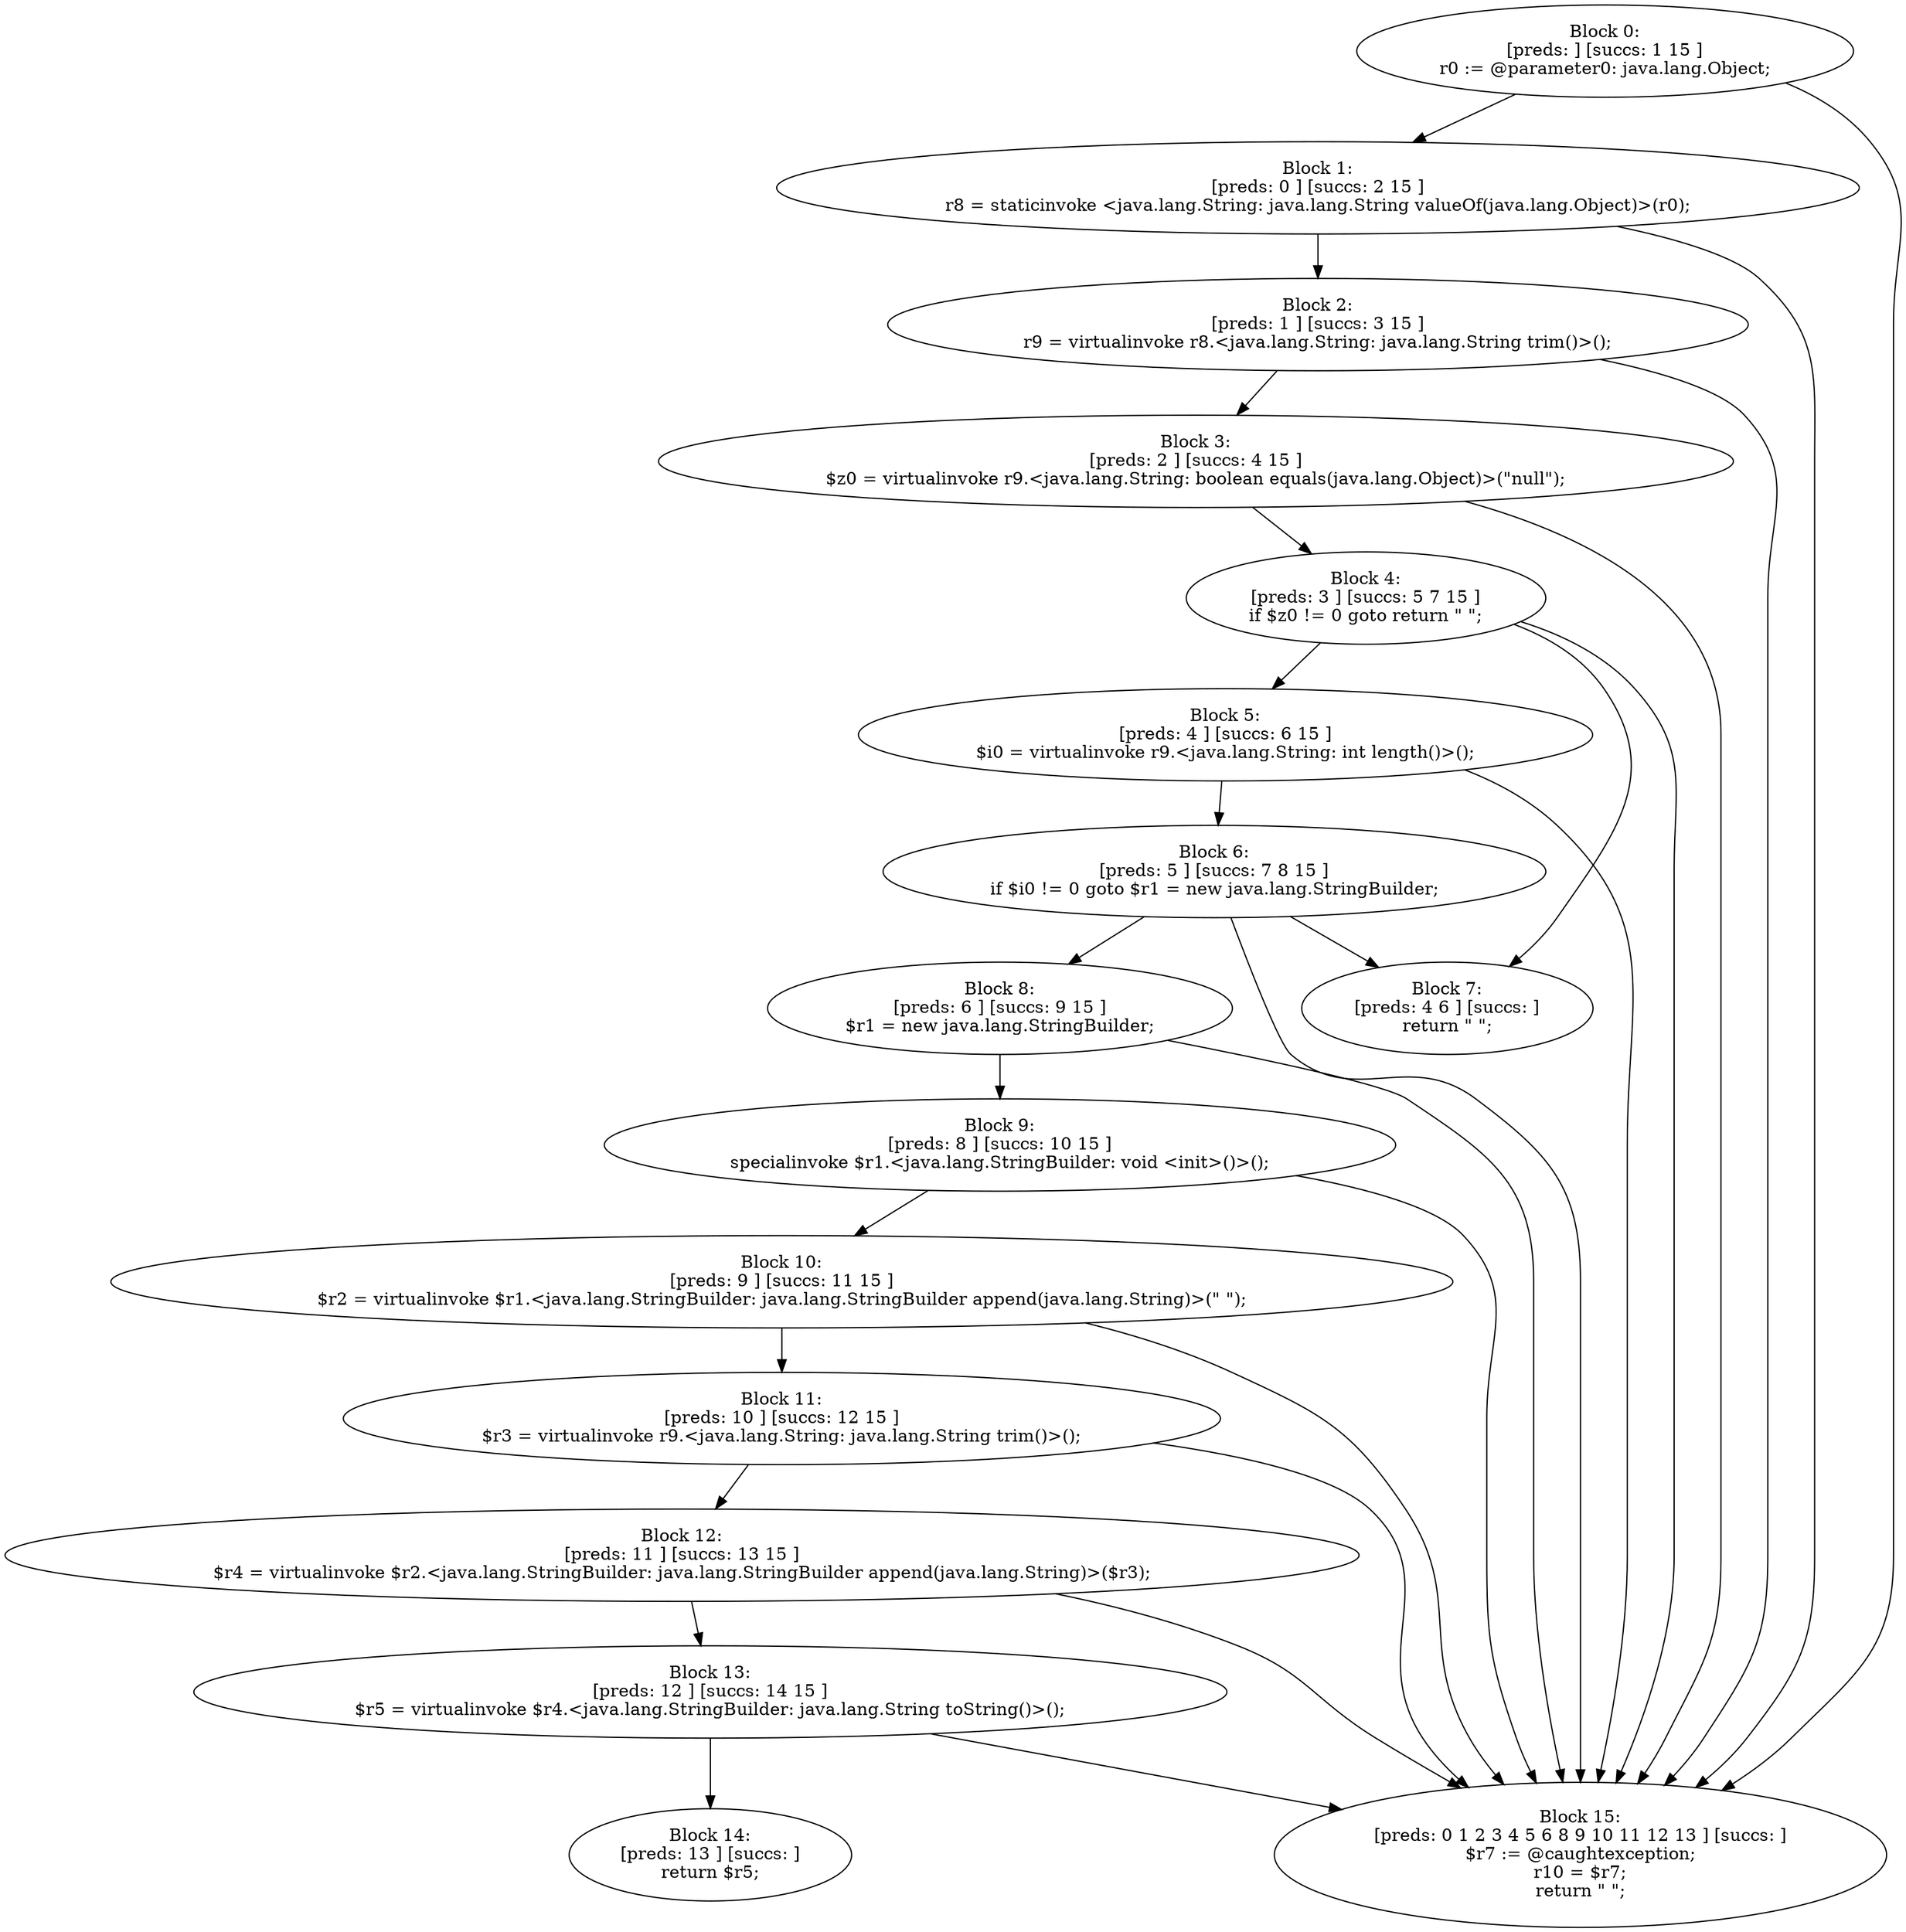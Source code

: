 digraph "unitGraph" {
    "Block 0:
[preds: ] [succs: 1 15 ]
r0 := @parameter0: java.lang.Object;
"
    "Block 1:
[preds: 0 ] [succs: 2 15 ]
r8 = staticinvoke <java.lang.String: java.lang.String valueOf(java.lang.Object)>(r0);
"
    "Block 2:
[preds: 1 ] [succs: 3 15 ]
r9 = virtualinvoke r8.<java.lang.String: java.lang.String trim()>();
"
    "Block 3:
[preds: 2 ] [succs: 4 15 ]
$z0 = virtualinvoke r9.<java.lang.String: boolean equals(java.lang.Object)>(\"null\");
"
    "Block 4:
[preds: 3 ] [succs: 5 7 15 ]
if $z0 != 0 goto return \"&nbsp;\";
"
    "Block 5:
[preds: 4 ] [succs: 6 15 ]
$i0 = virtualinvoke r9.<java.lang.String: int length()>();
"
    "Block 6:
[preds: 5 ] [succs: 7 8 15 ]
if $i0 != 0 goto $r1 = new java.lang.StringBuilder;
"
    "Block 7:
[preds: 4 6 ] [succs: ]
return \"&nbsp;\";
"
    "Block 8:
[preds: 6 ] [succs: 9 15 ]
$r1 = new java.lang.StringBuilder;
"
    "Block 9:
[preds: 8 ] [succs: 10 15 ]
specialinvoke $r1.<java.lang.StringBuilder: void <init>()>();
"
    "Block 10:
[preds: 9 ] [succs: 11 15 ]
$r2 = virtualinvoke $r1.<java.lang.StringBuilder: java.lang.StringBuilder append(java.lang.String)>(\" \");
"
    "Block 11:
[preds: 10 ] [succs: 12 15 ]
$r3 = virtualinvoke r9.<java.lang.String: java.lang.String trim()>();
"
    "Block 12:
[preds: 11 ] [succs: 13 15 ]
$r4 = virtualinvoke $r2.<java.lang.StringBuilder: java.lang.StringBuilder append(java.lang.String)>($r3);
"
    "Block 13:
[preds: 12 ] [succs: 14 15 ]
$r5 = virtualinvoke $r4.<java.lang.StringBuilder: java.lang.String toString()>();
"
    "Block 14:
[preds: 13 ] [succs: ]
return $r5;
"
    "Block 15:
[preds: 0 1 2 3 4 5 6 8 9 10 11 12 13 ] [succs: ]
$r7 := @caughtexception;
r10 = $r7;
return \"&nbsp;\";
"
    "Block 0:
[preds: ] [succs: 1 15 ]
r0 := @parameter0: java.lang.Object;
"->"Block 1:
[preds: 0 ] [succs: 2 15 ]
r8 = staticinvoke <java.lang.String: java.lang.String valueOf(java.lang.Object)>(r0);
";
    "Block 0:
[preds: ] [succs: 1 15 ]
r0 := @parameter0: java.lang.Object;
"->"Block 15:
[preds: 0 1 2 3 4 5 6 8 9 10 11 12 13 ] [succs: ]
$r7 := @caughtexception;
r10 = $r7;
return \"&nbsp;\";
";
    "Block 1:
[preds: 0 ] [succs: 2 15 ]
r8 = staticinvoke <java.lang.String: java.lang.String valueOf(java.lang.Object)>(r0);
"->"Block 2:
[preds: 1 ] [succs: 3 15 ]
r9 = virtualinvoke r8.<java.lang.String: java.lang.String trim()>();
";
    "Block 1:
[preds: 0 ] [succs: 2 15 ]
r8 = staticinvoke <java.lang.String: java.lang.String valueOf(java.lang.Object)>(r0);
"->"Block 15:
[preds: 0 1 2 3 4 5 6 8 9 10 11 12 13 ] [succs: ]
$r7 := @caughtexception;
r10 = $r7;
return \"&nbsp;\";
";
    "Block 2:
[preds: 1 ] [succs: 3 15 ]
r9 = virtualinvoke r8.<java.lang.String: java.lang.String trim()>();
"->"Block 3:
[preds: 2 ] [succs: 4 15 ]
$z0 = virtualinvoke r9.<java.lang.String: boolean equals(java.lang.Object)>(\"null\");
";
    "Block 2:
[preds: 1 ] [succs: 3 15 ]
r9 = virtualinvoke r8.<java.lang.String: java.lang.String trim()>();
"->"Block 15:
[preds: 0 1 2 3 4 5 6 8 9 10 11 12 13 ] [succs: ]
$r7 := @caughtexception;
r10 = $r7;
return \"&nbsp;\";
";
    "Block 3:
[preds: 2 ] [succs: 4 15 ]
$z0 = virtualinvoke r9.<java.lang.String: boolean equals(java.lang.Object)>(\"null\");
"->"Block 4:
[preds: 3 ] [succs: 5 7 15 ]
if $z0 != 0 goto return \"&nbsp;\";
";
    "Block 3:
[preds: 2 ] [succs: 4 15 ]
$z0 = virtualinvoke r9.<java.lang.String: boolean equals(java.lang.Object)>(\"null\");
"->"Block 15:
[preds: 0 1 2 3 4 5 6 8 9 10 11 12 13 ] [succs: ]
$r7 := @caughtexception;
r10 = $r7;
return \"&nbsp;\";
";
    "Block 4:
[preds: 3 ] [succs: 5 7 15 ]
if $z0 != 0 goto return \"&nbsp;\";
"->"Block 5:
[preds: 4 ] [succs: 6 15 ]
$i0 = virtualinvoke r9.<java.lang.String: int length()>();
";
    "Block 4:
[preds: 3 ] [succs: 5 7 15 ]
if $z0 != 0 goto return \"&nbsp;\";
"->"Block 7:
[preds: 4 6 ] [succs: ]
return \"&nbsp;\";
";
    "Block 4:
[preds: 3 ] [succs: 5 7 15 ]
if $z0 != 0 goto return \"&nbsp;\";
"->"Block 15:
[preds: 0 1 2 3 4 5 6 8 9 10 11 12 13 ] [succs: ]
$r7 := @caughtexception;
r10 = $r7;
return \"&nbsp;\";
";
    "Block 5:
[preds: 4 ] [succs: 6 15 ]
$i0 = virtualinvoke r9.<java.lang.String: int length()>();
"->"Block 6:
[preds: 5 ] [succs: 7 8 15 ]
if $i0 != 0 goto $r1 = new java.lang.StringBuilder;
";
    "Block 5:
[preds: 4 ] [succs: 6 15 ]
$i0 = virtualinvoke r9.<java.lang.String: int length()>();
"->"Block 15:
[preds: 0 1 2 3 4 5 6 8 9 10 11 12 13 ] [succs: ]
$r7 := @caughtexception;
r10 = $r7;
return \"&nbsp;\";
";
    "Block 6:
[preds: 5 ] [succs: 7 8 15 ]
if $i0 != 0 goto $r1 = new java.lang.StringBuilder;
"->"Block 7:
[preds: 4 6 ] [succs: ]
return \"&nbsp;\";
";
    "Block 6:
[preds: 5 ] [succs: 7 8 15 ]
if $i0 != 0 goto $r1 = new java.lang.StringBuilder;
"->"Block 8:
[preds: 6 ] [succs: 9 15 ]
$r1 = new java.lang.StringBuilder;
";
    "Block 6:
[preds: 5 ] [succs: 7 8 15 ]
if $i0 != 0 goto $r1 = new java.lang.StringBuilder;
"->"Block 15:
[preds: 0 1 2 3 4 5 6 8 9 10 11 12 13 ] [succs: ]
$r7 := @caughtexception;
r10 = $r7;
return \"&nbsp;\";
";
    "Block 8:
[preds: 6 ] [succs: 9 15 ]
$r1 = new java.lang.StringBuilder;
"->"Block 9:
[preds: 8 ] [succs: 10 15 ]
specialinvoke $r1.<java.lang.StringBuilder: void <init>()>();
";
    "Block 8:
[preds: 6 ] [succs: 9 15 ]
$r1 = new java.lang.StringBuilder;
"->"Block 15:
[preds: 0 1 2 3 4 5 6 8 9 10 11 12 13 ] [succs: ]
$r7 := @caughtexception;
r10 = $r7;
return \"&nbsp;\";
";
    "Block 9:
[preds: 8 ] [succs: 10 15 ]
specialinvoke $r1.<java.lang.StringBuilder: void <init>()>();
"->"Block 10:
[preds: 9 ] [succs: 11 15 ]
$r2 = virtualinvoke $r1.<java.lang.StringBuilder: java.lang.StringBuilder append(java.lang.String)>(\" \");
";
    "Block 9:
[preds: 8 ] [succs: 10 15 ]
specialinvoke $r1.<java.lang.StringBuilder: void <init>()>();
"->"Block 15:
[preds: 0 1 2 3 4 5 6 8 9 10 11 12 13 ] [succs: ]
$r7 := @caughtexception;
r10 = $r7;
return \"&nbsp;\";
";
    "Block 10:
[preds: 9 ] [succs: 11 15 ]
$r2 = virtualinvoke $r1.<java.lang.StringBuilder: java.lang.StringBuilder append(java.lang.String)>(\" \");
"->"Block 11:
[preds: 10 ] [succs: 12 15 ]
$r3 = virtualinvoke r9.<java.lang.String: java.lang.String trim()>();
";
    "Block 10:
[preds: 9 ] [succs: 11 15 ]
$r2 = virtualinvoke $r1.<java.lang.StringBuilder: java.lang.StringBuilder append(java.lang.String)>(\" \");
"->"Block 15:
[preds: 0 1 2 3 4 5 6 8 9 10 11 12 13 ] [succs: ]
$r7 := @caughtexception;
r10 = $r7;
return \"&nbsp;\";
";
    "Block 11:
[preds: 10 ] [succs: 12 15 ]
$r3 = virtualinvoke r9.<java.lang.String: java.lang.String trim()>();
"->"Block 12:
[preds: 11 ] [succs: 13 15 ]
$r4 = virtualinvoke $r2.<java.lang.StringBuilder: java.lang.StringBuilder append(java.lang.String)>($r3);
";
    "Block 11:
[preds: 10 ] [succs: 12 15 ]
$r3 = virtualinvoke r9.<java.lang.String: java.lang.String trim()>();
"->"Block 15:
[preds: 0 1 2 3 4 5 6 8 9 10 11 12 13 ] [succs: ]
$r7 := @caughtexception;
r10 = $r7;
return \"&nbsp;\";
";
    "Block 12:
[preds: 11 ] [succs: 13 15 ]
$r4 = virtualinvoke $r2.<java.lang.StringBuilder: java.lang.StringBuilder append(java.lang.String)>($r3);
"->"Block 13:
[preds: 12 ] [succs: 14 15 ]
$r5 = virtualinvoke $r4.<java.lang.StringBuilder: java.lang.String toString()>();
";
    "Block 12:
[preds: 11 ] [succs: 13 15 ]
$r4 = virtualinvoke $r2.<java.lang.StringBuilder: java.lang.StringBuilder append(java.lang.String)>($r3);
"->"Block 15:
[preds: 0 1 2 3 4 5 6 8 9 10 11 12 13 ] [succs: ]
$r7 := @caughtexception;
r10 = $r7;
return \"&nbsp;\";
";
    "Block 13:
[preds: 12 ] [succs: 14 15 ]
$r5 = virtualinvoke $r4.<java.lang.StringBuilder: java.lang.String toString()>();
"->"Block 14:
[preds: 13 ] [succs: ]
return $r5;
";
    "Block 13:
[preds: 12 ] [succs: 14 15 ]
$r5 = virtualinvoke $r4.<java.lang.StringBuilder: java.lang.String toString()>();
"->"Block 15:
[preds: 0 1 2 3 4 5 6 8 9 10 11 12 13 ] [succs: ]
$r7 := @caughtexception;
r10 = $r7;
return \"&nbsp;\";
";
}
